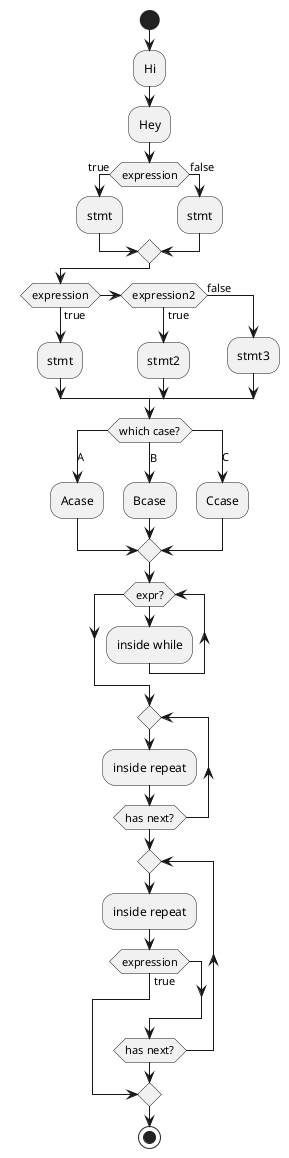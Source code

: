 @startuml
start
:Hi;
:Hey;

if(expression) then(true)
    :stmt;
else(false)
    :stmt;
endif


if(expression) then(true)
    :stmt;
elseif(expression2) then(true)
    :stmt2;
else(false)
    :stmt3;
endif

switch (which case?)
case (A)
    :Acase;
case (B)
    :Bcase;
case (C)
    :Ccase;
endswitch

while(expr?)
    :inside while;
endwhile

repeat
    :inside repeat;
repeat while(has next?)


repeat
    :inside repeat;
    if(expression) then(true)
        break
    endif
repeat while(has next?)




stop
@enduml